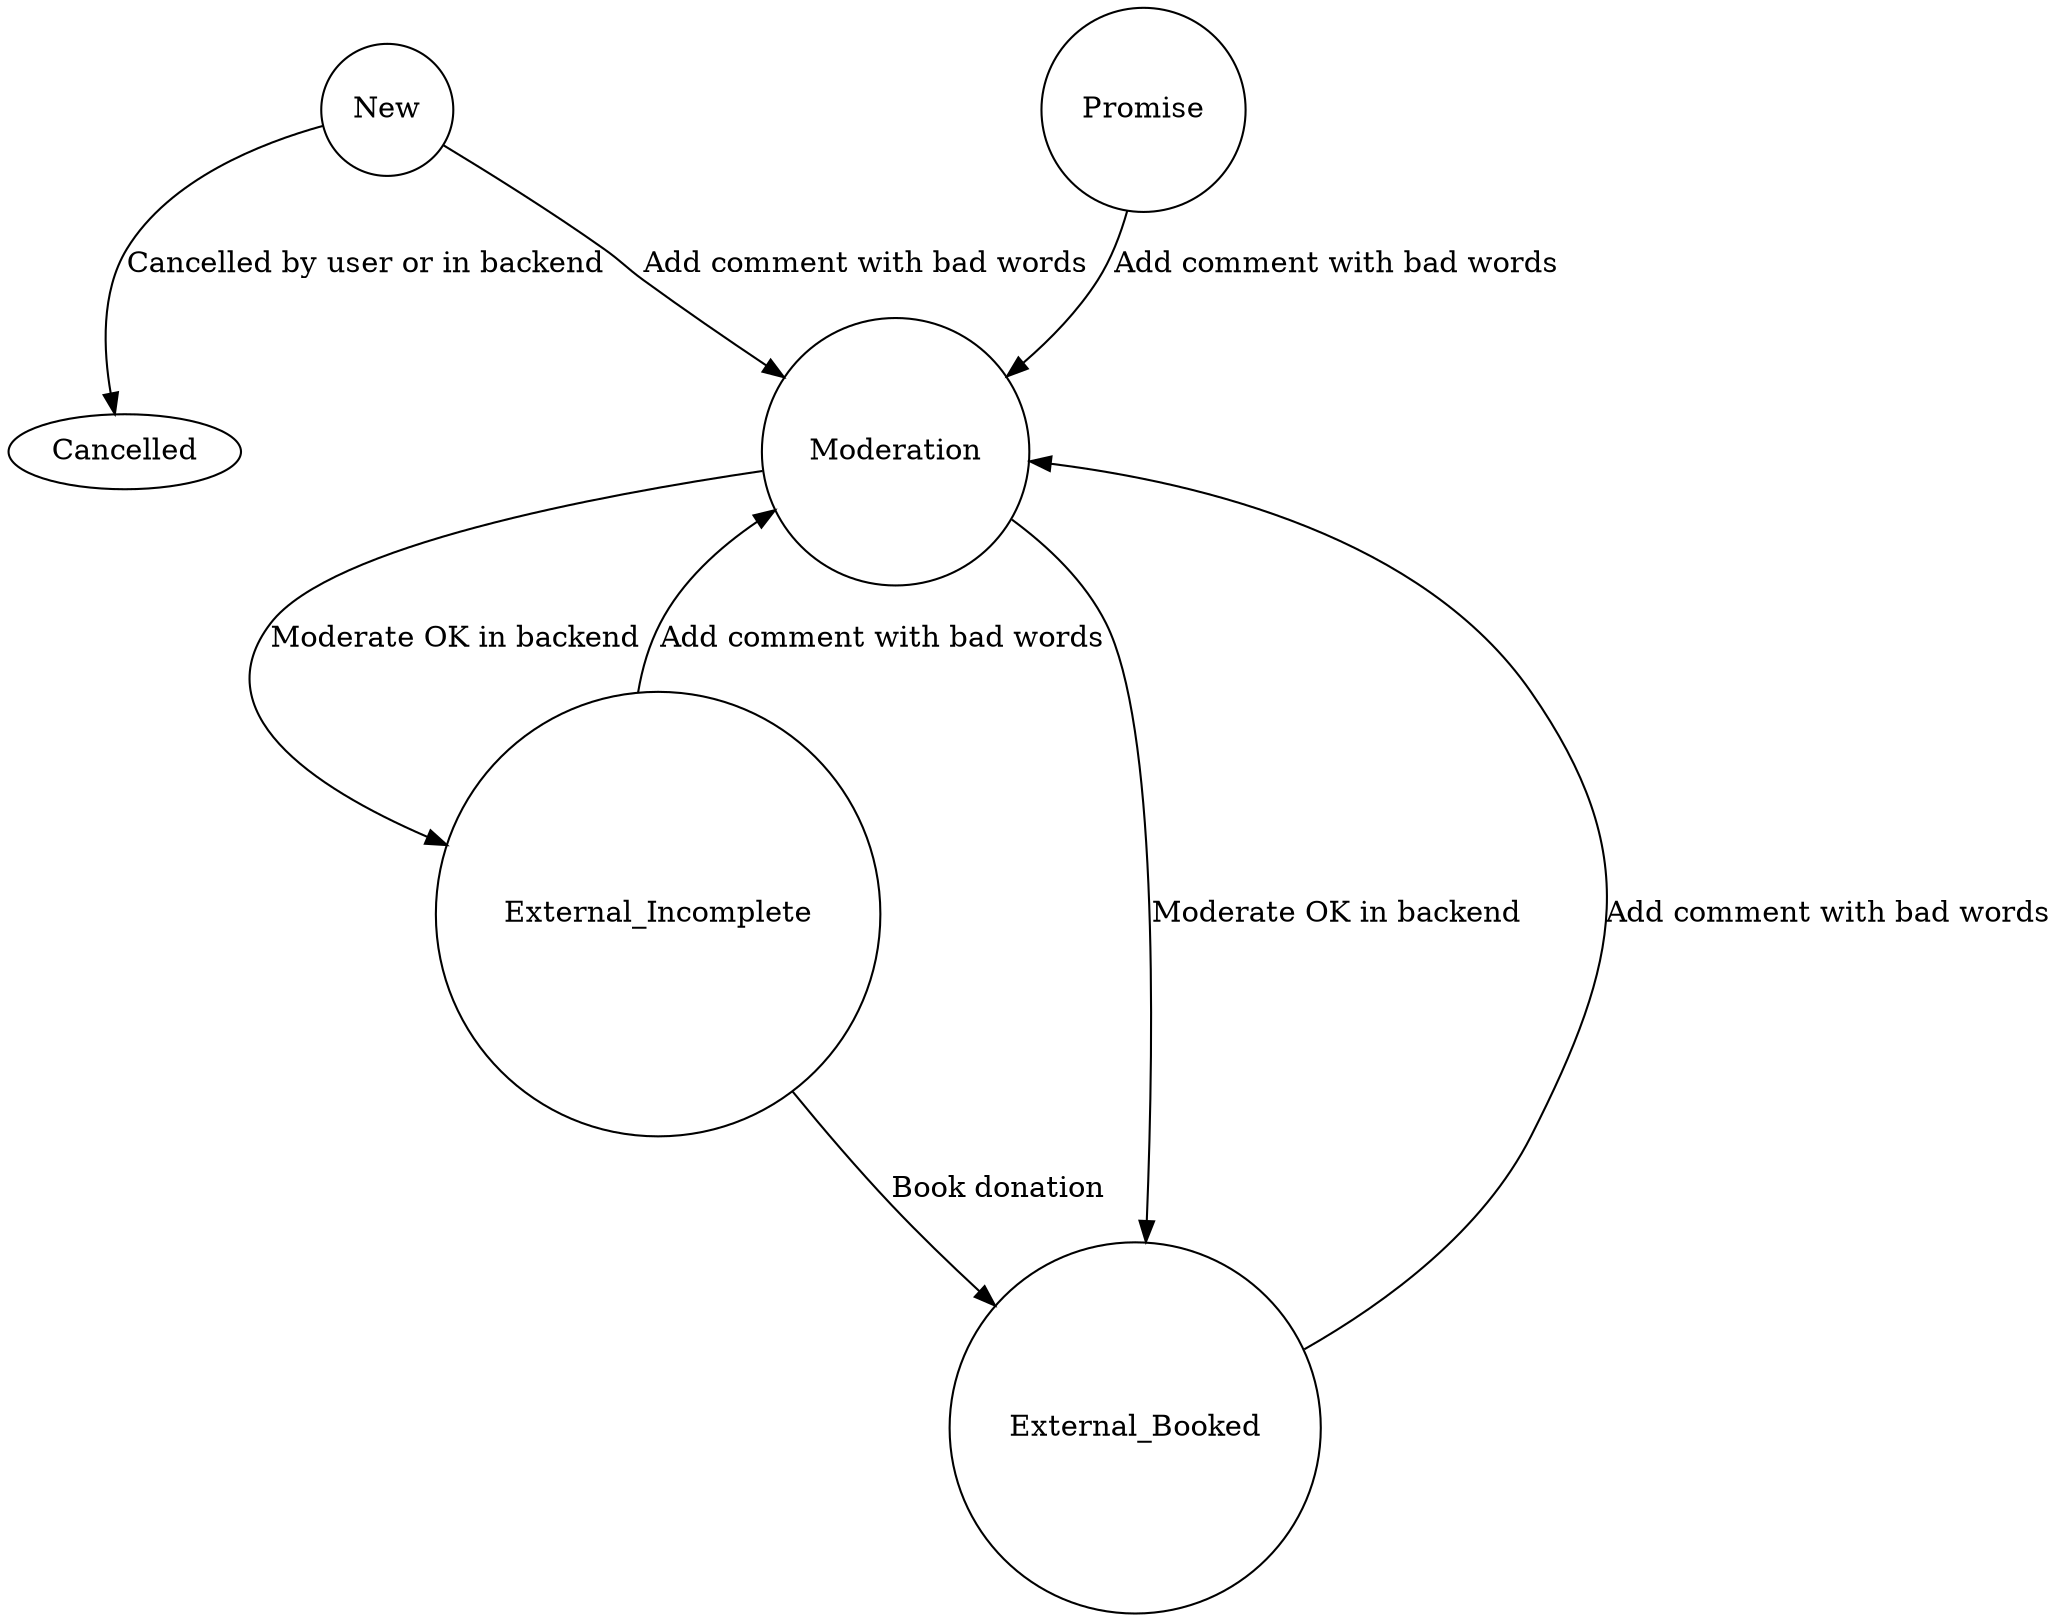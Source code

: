 digraph G {
  "New" -> "Moderation" [label="Add comment with bad words"]
  "New" -> "Cancelled" [label="Cancelled by user or in backend"]
  "Promise" -> "Moderation" [label="Add comment with bad words"]
  "External_Incomplete"  -> "Moderation" [label="Add comment with bad words"]
  "External_Incomplete"  -> "External_Booked" [label="Book donation"]
  "Moderation" ->  "External_Incomplete" [label="Moderate OK in backend"]
  "Moderation" ->  "External_Booked" [label="Moderate OK in backend"]
  "External_Booked" -> "Moderation" [label="Add comment with bad words"]
  "New" [shape=circle]
  "Promise"  [shape=circle]
  "External_Incomplete" [shape=circle]
  "External_Booked"  [shape=circle]
  "Moderation" [shape=circle]
}
